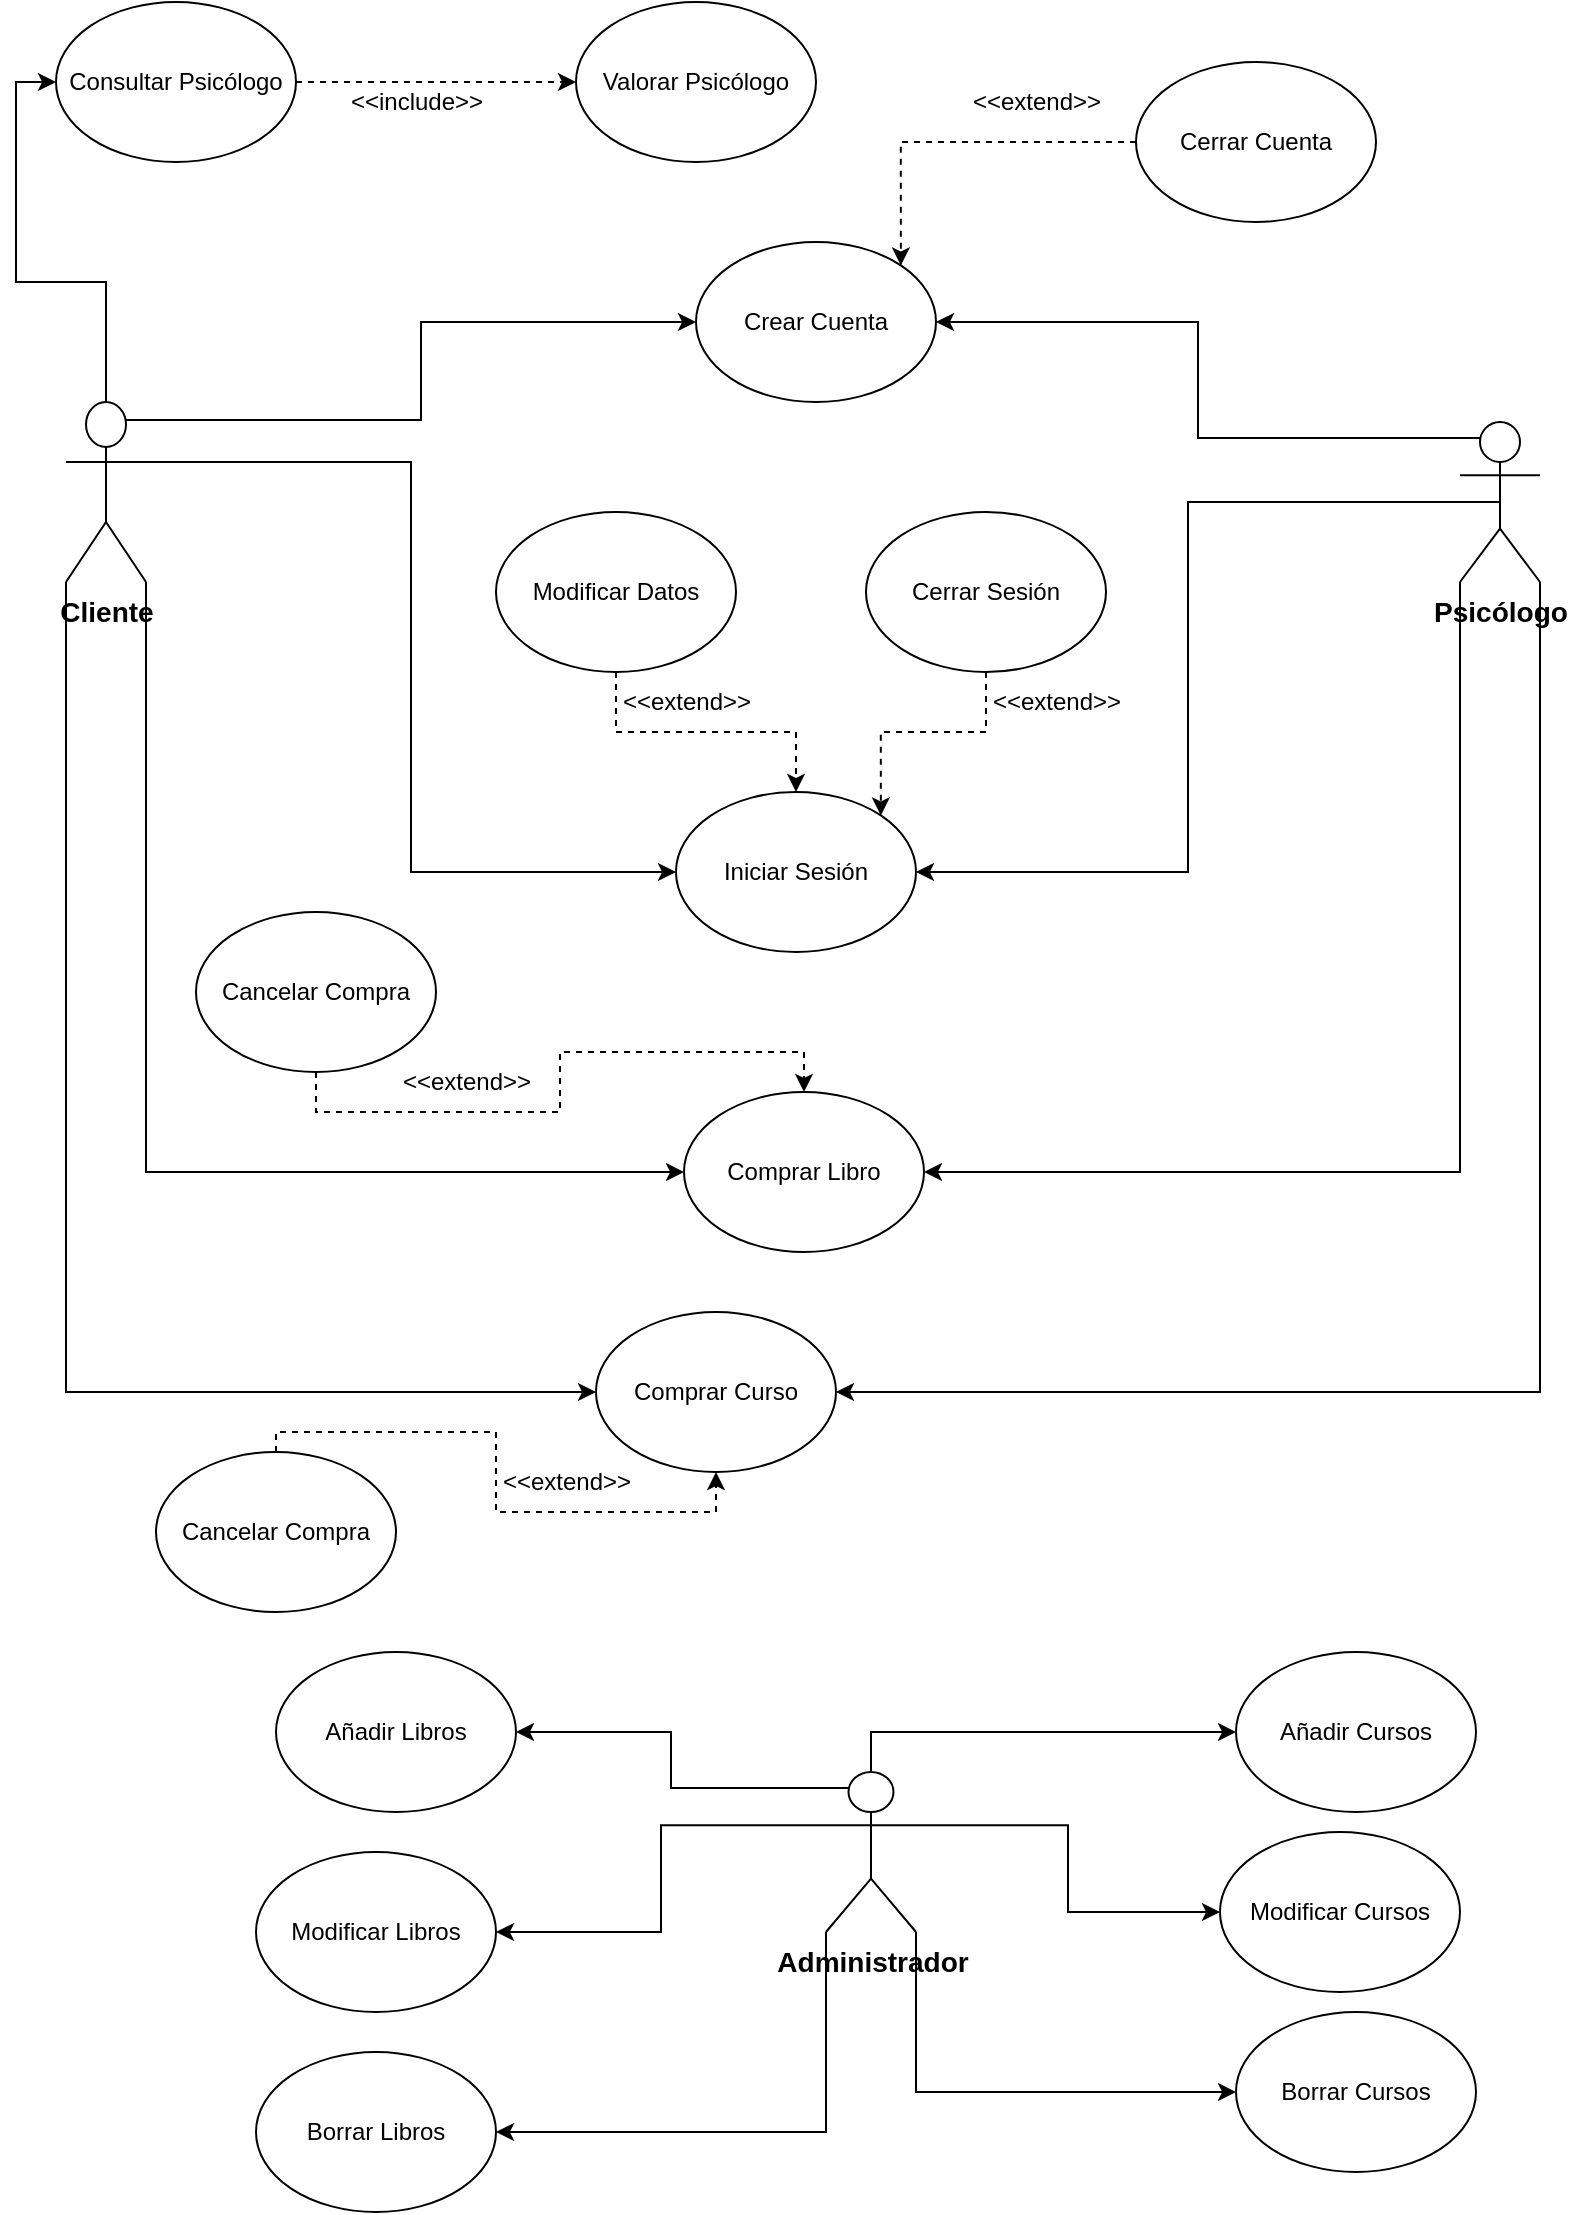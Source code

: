 <mxfile version="20.5.1" type="device"><diagram id="vEbUxZfL-m5rZxRSZV6s" name="Página-1"><mxGraphModel dx="862" dy="450" grid="1" gridSize="10" guides="1" tooltips="1" connect="1" arrows="1" fold="1" page="1" pageScale="1" pageWidth="827" pageHeight="1169" math="0" shadow="0"><root><mxCell id="0"/><mxCell id="1" parent="0"/><mxCell id="vEmiOUHP6HLXbLKE6Rxk-3" style="edgeStyle=orthogonalEdgeStyle;rounded=0;orthogonalLoop=1;jettySize=auto;html=1;entryX=0;entryY=0.5;entryDx=0;entryDy=0;exitX=0.5;exitY=0;exitDx=0;exitDy=0;exitPerimeter=0;" parent="1" source="vEmiOUHP6HLXbLKE6Rxk-1" target="vEmiOUHP6HLXbLKE6Rxk-2" edge="1"><mxGeometry relative="1" as="geometry"/></mxCell><mxCell id="vEmiOUHP6HLXbLKE6Rxk-10" style="edgeStyle=orthogonalEdgeStyle;rounded=0;orthogonalLoop=1;jettySize=auto;html=1;entryX=0;entryY=0.5;entryDx=0;entryDy=0;exitX=1;exitY=1;exitDx=0;exitDy=0;exitPerimeter=0;" parent="1" source="vEmiOUHP6HLXbLKE6Rxk-1" target="vEmiOUHP6HLXbLKE6Rxk-11" edge="1"><mxGeometry relative="1" as="geometry"><mxPoint x="70" y="425" as="targetPoint"/></mxGeometry></mxCell><mxCell id="vEmiOUHP6HLXbLKE6Rxk-16" style="edgeStyle=orthogonalEdgeStyle;rounded=0;orthogonalLoop=1;jettySize=auto;html=1;entryX=0;entryY=0.5;entryDx=0;entryDy=0;exitX=0;exitY=1;exitDx=0;exitDy=0;exitPerimeter=0;" parent="1" source="vEmiOUHP6HLXbLKE6Rxk-1" target="vEmiOUHP6HLXbLKE6Rxk-15" edge="1"><mxGeometry relative="1" as="geometry"/></mxCell><mxCell id="B9pEeDHjHm7mlnPFa25_-12" style="edgeStyle=orthogonalEdgeStyle;rounded=0;orthogonalLoop=1;jettySize=auto;html=1;entryX=0;entryY=0.5;entryDx=0;entryDy=0;exitX=0.75;exitY=0.1;exitDx=0;exitDy=0;exitPerimeter=0;" parent="1" source="vEmiOUHP6HLXbLKE6Rxk-1" target="B9pEeDHjHm7mlnPFa25_-2" edge="1"><mxGeometry relative="1" as="geometry"/></mxCell><mxCell id="B9pEeDHjHm7mlnPFa25_-13" style="edgeStyle=orthogonalEdgeStyle;rounded=0;orthogonalLoop=1;jettySize=auto;html=1;entryX=0;entryY=0.5;entryDx=0;entryDy=0;exitX=1;exitY=0.333;exitDx=0;exitDy=0;exitPerimeter=0;" parent="1" source="vEmiOUHP6HLXbLKE6Rxk-1" target="B9pEeDHjHm7mlnPFa25_-6" edge="1"><mxGeometry relative="1" as="geometry"/></mxCell><mxCell id="vEmiOUHP6HLXbLKE6Rxk-1" value="&lt;font style=&quot;font-size: 14px;&quot;&gt;&lt;b&gt;Cliente&lt;/b&gt;&lt;/font&gt;" style="shape=umlActor;verticalLabelPosition=bottom;verticalAlign=top;html=1;outlineConnect=0;" parent="1" vertex="1"><mxGeometry x="45" y="215" width="40" height="90" as="geometry"/></mxCell><mxCell id="0JFGnAqYxY50bZjI2pJL-17" style="edgeStyle=orthogonalEdgeStyle;rounded=0;orthogonalLoop=1;jettySize=auto;html=1;entryX=0;entryY=0.5;entryDx=0;entryDy=0;fontSize=14;dashed=1;" parent="1" source="vEmiOUHP6HLXbLKE6Rxk-2" target="vEmiOUHP6HLXbLKE6Rxk-4" edge="1"><mxGeometry relative="1" as="geometry"/></mxCell><mxCell id="vEmiOUHP6HLXbLKE6Rxk-2" value="Consultar Psicólogo" style="ellipse;whiteSpace=wrap;html=1;" parent="1" vertex="1"><mxGeometry x="40" y="15" width="120" height="80" as="geometry"/></mxCell><mxCell id="vEmiOUHP6HLXbLKE6Rxk-4" value="Valorar Psicólogo" style="ellipse;whiteSpace=wrap;html=1;" parent="1" vertex="1"><mxGeometry x="300" y="15" width="120" height="80" as="geometry"/></mxCell><mxCell id="vEmiOUHP6HLXbLKE6Rxk-11" value="Comprar Libro" style="ellipse;whiteSpace=wrap;html=1;" parent="1" vertex="1"><mxGeometry x="354" y="560" width="120" height="80" as="geometry"/></mxCell><mxCell id="vEmiOUHP6HLXbLKE6Rxk-15" value="Comprar Curso" style="ellipse;whiteSpace=wrap;html=1;" parent="1" vertex="1"><mxGeometry x="310" y="670" width="120" height="80" as="geometry"/></mxCell><mxCell id="B9pEeDHjHm7mlnPFa25_-2" value="Crear Cuenta" style="ellipse;whiteSpace=wrap;html=1;" parent="1" vertex="1"><mxGeometry x="360" y="135" width="120" height="80" as="geometry"/></mxCell><mxCell id="B9pEeDHjHm7mlnPFa25_-8" style="edgeStyle=orthogonalEdgeStyle;rounded=0;orthogonalLoop=1;jettySize=auto;html=1;entryX=1;entryY=0;entryDx=0;entryDy=0;dashed=1;" parent="1" source="B9pEeDHjHm7mlnPFa25_-4" target="B9pEeDHjHm7mlnPFa25_-2" edge="1"><mxGeometry relative="1" as="geometry"/></mxCell><mxCell id="B9pEeDHjHm7mlnPFa25_-4" value="Cerrar Cuenta" style="ellipse;whiteSpace=wrap;html=1;" parent="1" vertex="1"><mxGeometry x="580" y="45" width="120" height="80" as="geometry"/></mxCell><mxCell id="B9pEeDHjHm7mlnPFa25_-6" value="Iniciar Sesión" style="ellipse;whiteSpace=wrap;html=1;" parent="1" vertex="1"><mxGeometry x="350" y="410" width="120" height="80" as="geometry"/></mxCell><mxCell id="B9pEeDHjHm7mlnPFa25_-9" style="edgeStyle=orthogonalEdgeStyle;rounded=0;orthogonalLoop=1;jettySize=auto;html=1;entryX=1;entryY=0;entryDx=0;entryDy=0;dashed=1;" parent="1" source="B9pEeDHjHm7mlnPFa25_-7" target="B9pEeDHjHm7mlnPFa25_-6" edge="1"><mxGeometry relative="1" as="geometry"/></mxCell><mxCell id="B9pEeDHjHm7mlnPFa25_-7" value="Cerrar Sesión" style="ellipse;whiteSpace=wrap;html=1;" parent="1" vertex="1"><mxGeometry x="445" y="270" width="120" height="80" as="geometry"/></mxCell><mxCell id="B9pEeDHjHm7mlnPFa25_-10" value="&amp;lt;&amp;lt;extend&amp;gt;&amp;gt;" style="text;html=1;align=center;verticalAlign=middle;resizable=0;points=[];autosize=1;strokeColor=none;fillColor=none;" parent="1" vertex="1"><mxGeometry x="495" y="350" width="90" height="30" as="geometry"/></mxCell><mxCell id="B9pEeDHjHm7mlnPFa25_-11" value="&amp;lt;&amp;lt;extend&amp;gt;&amp;gt;" style="text;html=1;align=center;verticalAlign=middle;resizable=0;points=[];autosize=1;strokeColor=none;fillColor=none;" parent="1" vertex="1"><mxGeometry x="485" y="50" width="90" height="30" as="geometry"/></mxCell><mxCell id="B9pEeDHjHm7mlnPFa25_-15" value="Cancelar Compra" style="ellipse;whiteSpace=wrap;html=1;" parent="1" vertex="1"><mxGeometry x="110" y="470" width="120" height="80" as="geometry"/></mxCell><mxCell id="B9pEeDHjHm7mlnPFa25_-17" value="Cancelar Compra" style="ellipse;whiteSpace=wrap;html=1;" parent="1" vertex="1"><mxGeometry x="90" y="740" width="120" height="80" as="geometry"/></mxCell><mxCell id="B9pEeDHjHm7mlnPFa25_-20" style="edgeStyle=orthogonalEdgeStyle;rounded=0;orthogonalLoop=1;jettySize=auto;html=1;entryX=0.5;entryY=0;entryDx=0;entryDy=0;dashed=1;exitX=0.5;exitY=1;exitDx=0;exitDy=0;" parent="1" source="B9pEeDHjHm7mlnPFa25_-15" target="vEmiOUHP6HLXbLKE6Rxk-11" edge="1"><mxGeometry relative="1" as="geometry"><mxPoint x="521" y="495" as="sourcePoint"/><mxPoint x="401" y="495" as="targetPoint"/></mxGeometry></mxCell><mxCell id="B9pEeDHjHm7mlnPFa25_-21" value="&amp;lt;&amp;lt;extend&amp;gt;&amp;gt;" style="text;html=1;align=center;verticalAlign=middle;resizable=0;points=[];autosize=1;strokeColor=none;fillColor=none;" parent="1" vertex="1"><mxGeometry x="200" y="540" width="90" height="30" as="geometry"/></mxCell><mxCell id="B9pEeDHjHm7mlnPFa25_-22" style="edgeStyle=orthogonalEdgeStyle;rounded=0;orthogonalLoop=1;jettySize=auto;html=1;entryX=0.5;entryY=1;entryDx=0;entryDy=0;dashed=1;exitX=0.5;exitY=0;exitDx=0;exitDy=0;" parent="1" source="B9pEeDHjHm7mlnPFa25_-17" target="vEmiOUHP6HLXbLKE6Rxk-15" edge="1"><mxGeometry relative="1" as="geometry"><mxPoint x="536" y="595" as="sourcePoint"/><mxPoint x="336" y="595" as="targetPoint"/><Array as="points"><mxPoint x="150" y="730"/><mxPoint x="260" y="730"/><mxPoint x="260" y="770"/><mxPoint x="370" y="770"/></Array></mxGeometry></mxCell><mxCell id="B9pEeDHjHm7mlnPFa25_-23" value="&amp;lt;&amp;lt;extend&amp;gt;&amp;gt;" style="text;html=1;align=center;verticalAlign=middle;resizable=0;points=[];autosize=1;strokeColor=none;fillColor=none;" parent="1" vertex="1"><mxGeometry x="250" y="740" width="90" height="30" as="geometry"/></mxCell><mxCell id="0JFGnAqYxY50bZjI2pJL-3" value="Modificar Datos" style="ellipse;whiteSpace=wrap;html=1;" parent="1" vertex="1"><mxGeometry x="260" y="270" width="120" height="80" as="geometry"/></mxCell><mxCell id="0JFGnAqYxY50bZjI2pJL-4" style="edgeStyle=orthogonalEdgeStyle;rounded=0;orthogonalLoop=1;jettySize=auto;html=1;entryX=0.5;entryY=0;entryDx=0;entryDy=0;dashed=1;exitX=0.5;exitY=1;exitDx=0;exitDy=0;" parent="1" source="0JFGnAqYxY50bZjI2pJL-3" target="B9pEeDHjHm7mlnPFa25_-6" edge="1"><mxGeometry relative="1" as="geometry"><mxPoint x="565" y="95" as="sourcePoint"/><mxPoint x="255" y="185" as="targetPoint"/></mxGeometry></mxCell><mxCell id="0JFGnAqYxY50bZjI2pJL-5" value="&amp;lt;&amp;lt;extend&amp;gt;&amp;gt;" style="text;html=1;align=center;verticalAlign=middle;resizable=0;points=[];autosize=1;strokeColor=none;fillColor=none;" parent="1" vertex="1"><mxGeometry x="310" y="350" width="90" height="30" as="geometry"/></mxCell><mxCell id="0JFGnAqYxY50bZjI2pJL-8" style="edgeStyle=orthogonalEdgeStyle;rounded=0;orthogonalLoop=1;jettySize=auto;html=1;entryX=1;entryY=0.5;entryDx=0;entryDy=0;fontSize=14;exitX=0.5;exitY=0.5;exitDx=0;exitDy=0;exitPerimeter=0;" parent="1" source="0JFGnAqYxY50bZjI2pJL-6" target="B9pEeDHjHm7mlnPFa25_-6" edge="1"><mxGeometry relative="1" as="geometry"/></mxCell><mxCell id="0JFGnAqYxY50bZjI2pJL-10" style="edgeStyle=orthogonalEdgeStyle;rounded=0;orthogonalLoop=1;jettySize=auto;html=1;exitX=0;exitY=1;exitDx=0;exitDy=0;exitPerimeter=0;entryX=1;entryY=0.5;entryDx=0;entryDy=0;fontSize=14;" parent="1" source="0JFGnAqYxY50bZjI2pJL-6" target="vEmiOUHP6HLXbLKE6Rxk-11" edge="1"><mxGeometry relative="1" as="geometry"/></mxCell><mxCell id="0JFGnAqYxY50bZjI2pJL-11" style="edgeStyle=orthogonalEdgeStyle;rounded=0;orthogonalLoop=1;jettySize=auto;html=1;exitX=1;exitY=1;exitDx=0;exitDy=0;exitPerimeter=0;entryX=1;entryY=0.5;entryDx=0;entryDy=0;fontSize=14;" parent="1" source="0JFGnAqYxY50bZjI2pJL-6" target="vEmiOUHP6HLXbLKE6Rxk-15" edge="1"><mxGeometry relative="1" as="geometry"/></mxCell><mxCell id="0JFGnAqYxY50bZjI2pJL-14" style="edgeStyle=orthogonalEdgeStyle;rounded=0;orthogonalLoop=1;jettySize=auto;html=1;entryX=1;entryY=0.5;entryDx=0;entryDy=0;fontSize=14;exitX=0.25;exitY=0.1;exitDx=0;exitDy=0;exitPerimeter=0;" parent="1" source="0JFGnAqYxY50bZjI2pJL-6" target="B9pEeDHjHm7mlnPFa25_-2" edge="1"><mxGeometry relative="1" as="geometry"/></mxCell><mxCell id="0JFGnAqYxY50bZjI2pJL-6" value="&lt;font style=&quot;font-size: 14px;&quot;&gt;&lt;b&gt;Psicólogo&lt;/b&gt;&lt;/font&gt;" style="shape=umlActor;verticalLabelPosition=bottom;verticalAlign=top;html=1;outlineConnect=0;" parent="1" vertex="1"><mxGeometry x="742" y="225" width="40" height="80" as="geometry"/></mxCell><mxCell id="0JFGnAqYxY50bZjI2pJL-16" value="&amp;lt;&amp;lt;include&amp;gt;&amp;gt;" style="text;html=1;align=center;verticalAlign=middle;resizable=0;points=[];autosize=1;strokeColor=none;fillColor=none;" parent="1" vertex="1"><mxGeometry x="175" y="50" width="90" height="30" as="geometry"/></mxCell><mxCell id="Q1Gy7kHJrtnw1U1RWu4V-9" style="edgeStyle=orthogonalEdgeStyle;rounded=0;orthogonalLoop=1;jettySize=auto;html=1;entryX=1;entryY=0.5;entryDx=0;entryDy=0;fontSize=14;exitX=0.25;exitY=0.1;exitDx=0;exitDy=0;exitPerimeter=0;" edge="1" parent="1" source="Q1Gy7kHJrtnw1U1RWu4V-1" target="Q1Gy7kHJrtnw1U1RWu4V-5"><mxGeometry relative="1" as="geometry"/></mxCell><mxCell id="Q1Gy7kHJrtnw1U1RWu4V-10" style="edgeStyle=orthogonalEdgeStyle;rounded=0;orthogonalLoop=1;jettySize=auto;html=1;exitX=0;exitY=0.333;exitDx=0;exitDy=0;exitPerimeter=0;entryX=1;entryY=0.5;entryDx=0;entryDy=0;fontSize=14;" edge="1" parent="1" source="Q1Gy7kHJrtnw1U1RWu4V-1" target="Q1Gy7kHJrtnw1U1RWu4V-7"><mxGeometry relative="1" as="geometry"/></mxCell><mxCell id="Q1Gy7kHJrtnw1U1RWu4V-12" style="edgeStyle=orthogonalEdgeStyle;rounded=0;orthogonalLoop=1;jettySize=auto;html=1;entryX=0;entryY=0.5;entryDx=0;entryDy=0;fontSize=14;exitX=0.5;exitY=0;exitDx=0;exitDy=0;exitPerimeter=0;" edge="1" parent="1" source="Q1Gy7kHJrtnw1U1RWu4V-1" target="Q1Gy7kHJrtnw1U1RWu4V-6"><mxGeometry relative="1" as="geometry"/></mxCell><mxCell id="Q1Gy7kHJrtnw1U1RWu4V-13" style="edgeStyle=orthogonalEdgeStyle;rounded=0;orthogonalLoop=1;jettySize=auto;html=1;entryX=0;entryY=0.5;entryDx=0;entryDy=0;fontSize=14;exitX=1;exitY=0.333;exitDx=0;exitDy=0;exitPerimeter=0;" edge="1" parent="1" source="Q1Gy7kHJrtnw1U1RWu4V-1" target="Q1Gy7kHJrtnw1U1RWu4V-8"><mxGeometry relative="1" as="geometry"/></mxCell><mxCell id="Q1Gy7kHJrtnw1U1RWu4V-14" style="edgeStyle=orthogonalEdgeStyle;rounded=0;orthogonalLoop=1;jettySize=auto;html=1;entryX=0;entryY=0.5;entryDx=0;entryDy=0;fontSize=14;exitX=1;exitY=1;exitDx=0;exitDy=0;exitPerimeter=0;" edge="1" parent="1" source="Q1Gy7kHJrtnw1U1RWu4V-1" target="Q1Gy7kHJrtnw1U1RWu4V-3"><mxGeometry relative="1" as="geometry"/></mxCell><mxCell id="Q1Gy7kHJrtnw1U1RWu4V-16" style="edgeStyle=orthogonalEdgeStyle;rounded=0;orthogonalLoop=1;jettySize=auto;html=1;exitX=0;exitY=1;exitDx=0;exitDy=0;exitPerimeter=0;entryX=1;entryY=0.5;entryDx=0;entryDy=0;fontSize=14;" edge="1" parent="1" source="Q1Gy7kHJrtnw1U1RWu4V-1" target="Q1Gy7kHJrtnw1U1RWu4V-2"><mxGeometry relative="1" as="geometry"/></mxCell><mxCell id="Q1Gy7kHJrtnw1U1RWu4V-1" value="Administrador" style="shape=umlActor;verticalLabelPosition=bottom;verticalAlign=top;html=1;outlineConnect=0;fontSize=14;fontStyle=1" vertex="1" parent="1"><mxGeometry x="425" y="900" width="45" height="80" as="geometry"/></mxCell><mxCell id="Q1Gy7kHJrtnw1U1RWu4V-2" value="Borrar Libros" style="ellipse;whiteSpace=wrap;html=1;" vertex="1" parent="1"><mxGeometry x="140" y="1040" width="120" height="80" as="geometry"/></mxCell><mxCell id="Q1Gy7kHJrtnw1U1RWu4V-3" value="Borrar Cursos" style="ellipse;whiteSpace=wrap;html=1;" vertex="1" parent="1"><mxGeometry x="630" y="1020" width="120" height="80" as="geometry"/></mxCell><mxCell id="Q1Gy7kHJrtnw1U1RWu4V-5" value="Añadir Libros" style="ellipse;whiteSpace=wrap;html=1;" vertex="1" parent="1"><mxGeometry x="150" y="840" width="120" height="80" as="geometry"/></mxCell><mxCell id="Q1Gy7kHJrtnw1U1RWu4V-6" value="Añadir Cursos" style="ellipse;whiteSpace=wrap;html=1;" vertex="1" parent="1"><mxGeometry x="630" y="840" width="120" height="80" as="geometry"/></mxCell><mxCell id="Q1Gy7kHJrtnw1U1RWu4V-7" value="Modificar Libros" style="ellipse;whiteSpace=wrap;html=1;" vertex="1" parent="1"><mxGeometry x="140" y="940" width="120" height="80" as="geometry"/></mxCell><mxCell id="Q1Gy7kHJrtnw1U1RWu4V-8" value="Modificar Cursos" style="ellipse;whiteSpace=wrap;html=1;" vertex="1" parent="1"><mxGeometry x="622" y="930" width="120" height="80" as="geometry"/></mxCell></root></mxGraphModel></diagram></mxfile>